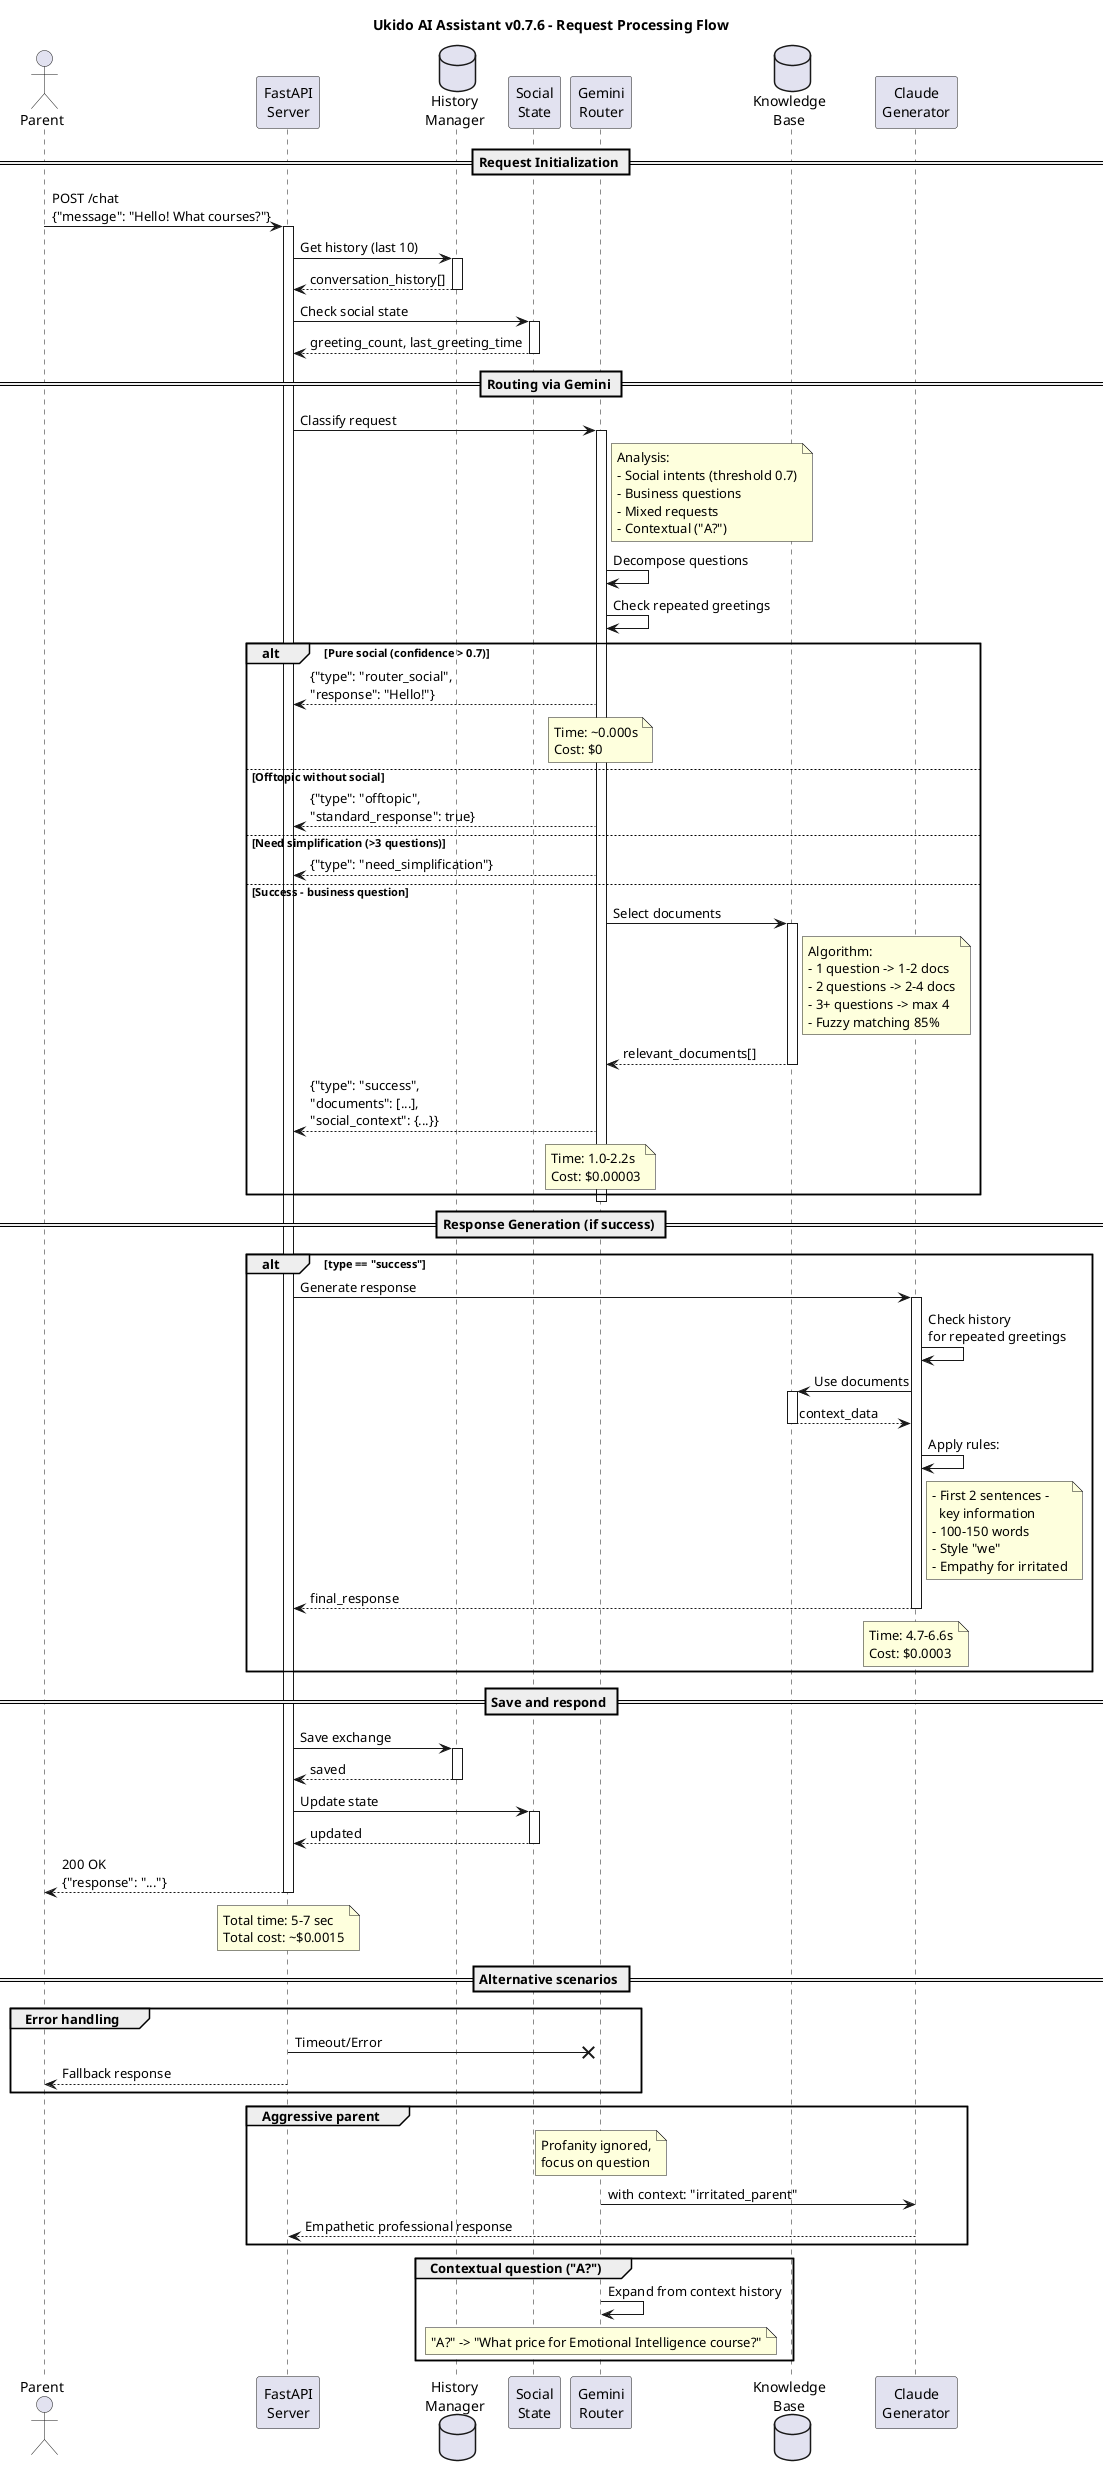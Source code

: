 @startuml Ukido AI Assistant Data Flow Sequence

title Ukido AI Assistant v0.7.6 - Request Processing Flow

actor Parent as User
participant "FastAPI\nServer" as API
database "History\nManager" as History
participant "Social\nState" as Social
participant "Gemini\nRouter" as Router
database "Knowledge\nBase" as KB
participant "Claude\nGenerator" as Generator

== Request Initialization ==
User -> API: POST /chat\n{"message": "Hello! What courses?"}
activate API

API -> History: Get history (last 10)
activate History
History --> API: conversation_history[]
deactivate History

API -> Social: Check social state
activate Social
Social --> API: greeting_count, last_greeting_time
deactivate Social

== Routing via Gemini ==
API -> Router: Classify request
activate Router
note right of Router
  Analysis:
  - Social intents (threshold 0.7)
  - Business questions
  - Mixed requests
  - Contextual ("A?")
end note

Router -> Router: Decompose questions
Router -> Router: Check repeated greetings

alt Pure social (confidence > 0.7)
    Router --> API: {"type": "router_social",\n"response": "Hello!"}
    note over Router: Time: ~0.000s\nCost: $0
else Offtopic without social
    Router --> API: {"type": "offtopic",\n"standard_response": true}
else Need simplification (>3 questions)
    Router --> API: {"type": "need_simplification"}
else Success - business question
    Router -> KB: Select documents
    activate KB
    note right of KB
      Algorithm:
      - 1 question -> 1-2 docs
      - 2 questions -> 2-4 docs
      - 3+ questions -> max 4
      - Fuzzy matching 85%
    end note
    KB --> Router: relevant_documents[]
    deactivate KB
    
    Router --> API: {"type": "success",\n"documents": [...],\n"social_context": {...}}
    note over Router: Time: 1.0-2.2s\nCost: $0.00003
end

deactivate Router

== Response Generation (if success) ==
alt type == "success"
    API -> Generator: Generate response
    activate Generator
    
    Generator -> Generator: Check history\nfor repeated greetings
    Generator -> KB: Use documents
    activate KB
    KB --> Generator: context_data
    deactivate KB
    
    Generator -> Generator: Apply rules:
    note right of Generator
      - First 2 sentences -
        key information
      - 100-150 words
      - Style "we"
      - Empathy for irritated
    end note
    
    Generator --> API: final_response
    note over Generator: Time: 4.7-6.6s\nCost: $0.0003
    deactivate Generator
end

== Save and respond ==
API -> History: Save exchange
activate History
History --> API: saved
deactivate History

API -> Social: Update state
activate Social
Social --> API: updated
deactivate Social

API --> User: 200 OK\n{"response": "..."}
note over API: Total time: 5-7 sec\nTotal cost: ~$0.0015
deactivate API

== Alternative scenarios ==
group Error handling
    API ->x Router: Timeout/Error
    API --> User: Fallback response
end

group Aggressive parent
    note over Router: Profanity ignored,\nfocus on question
    Router -> Generator: with context: "irritated_parent"
    Generator --> API: Empathetic professional response
end

group Contextual question ("A?")
    Router -> Router: Expand from context history
    note over Router: "A?" -> "What price for Emotional Intelligence course?"
end

@enduml